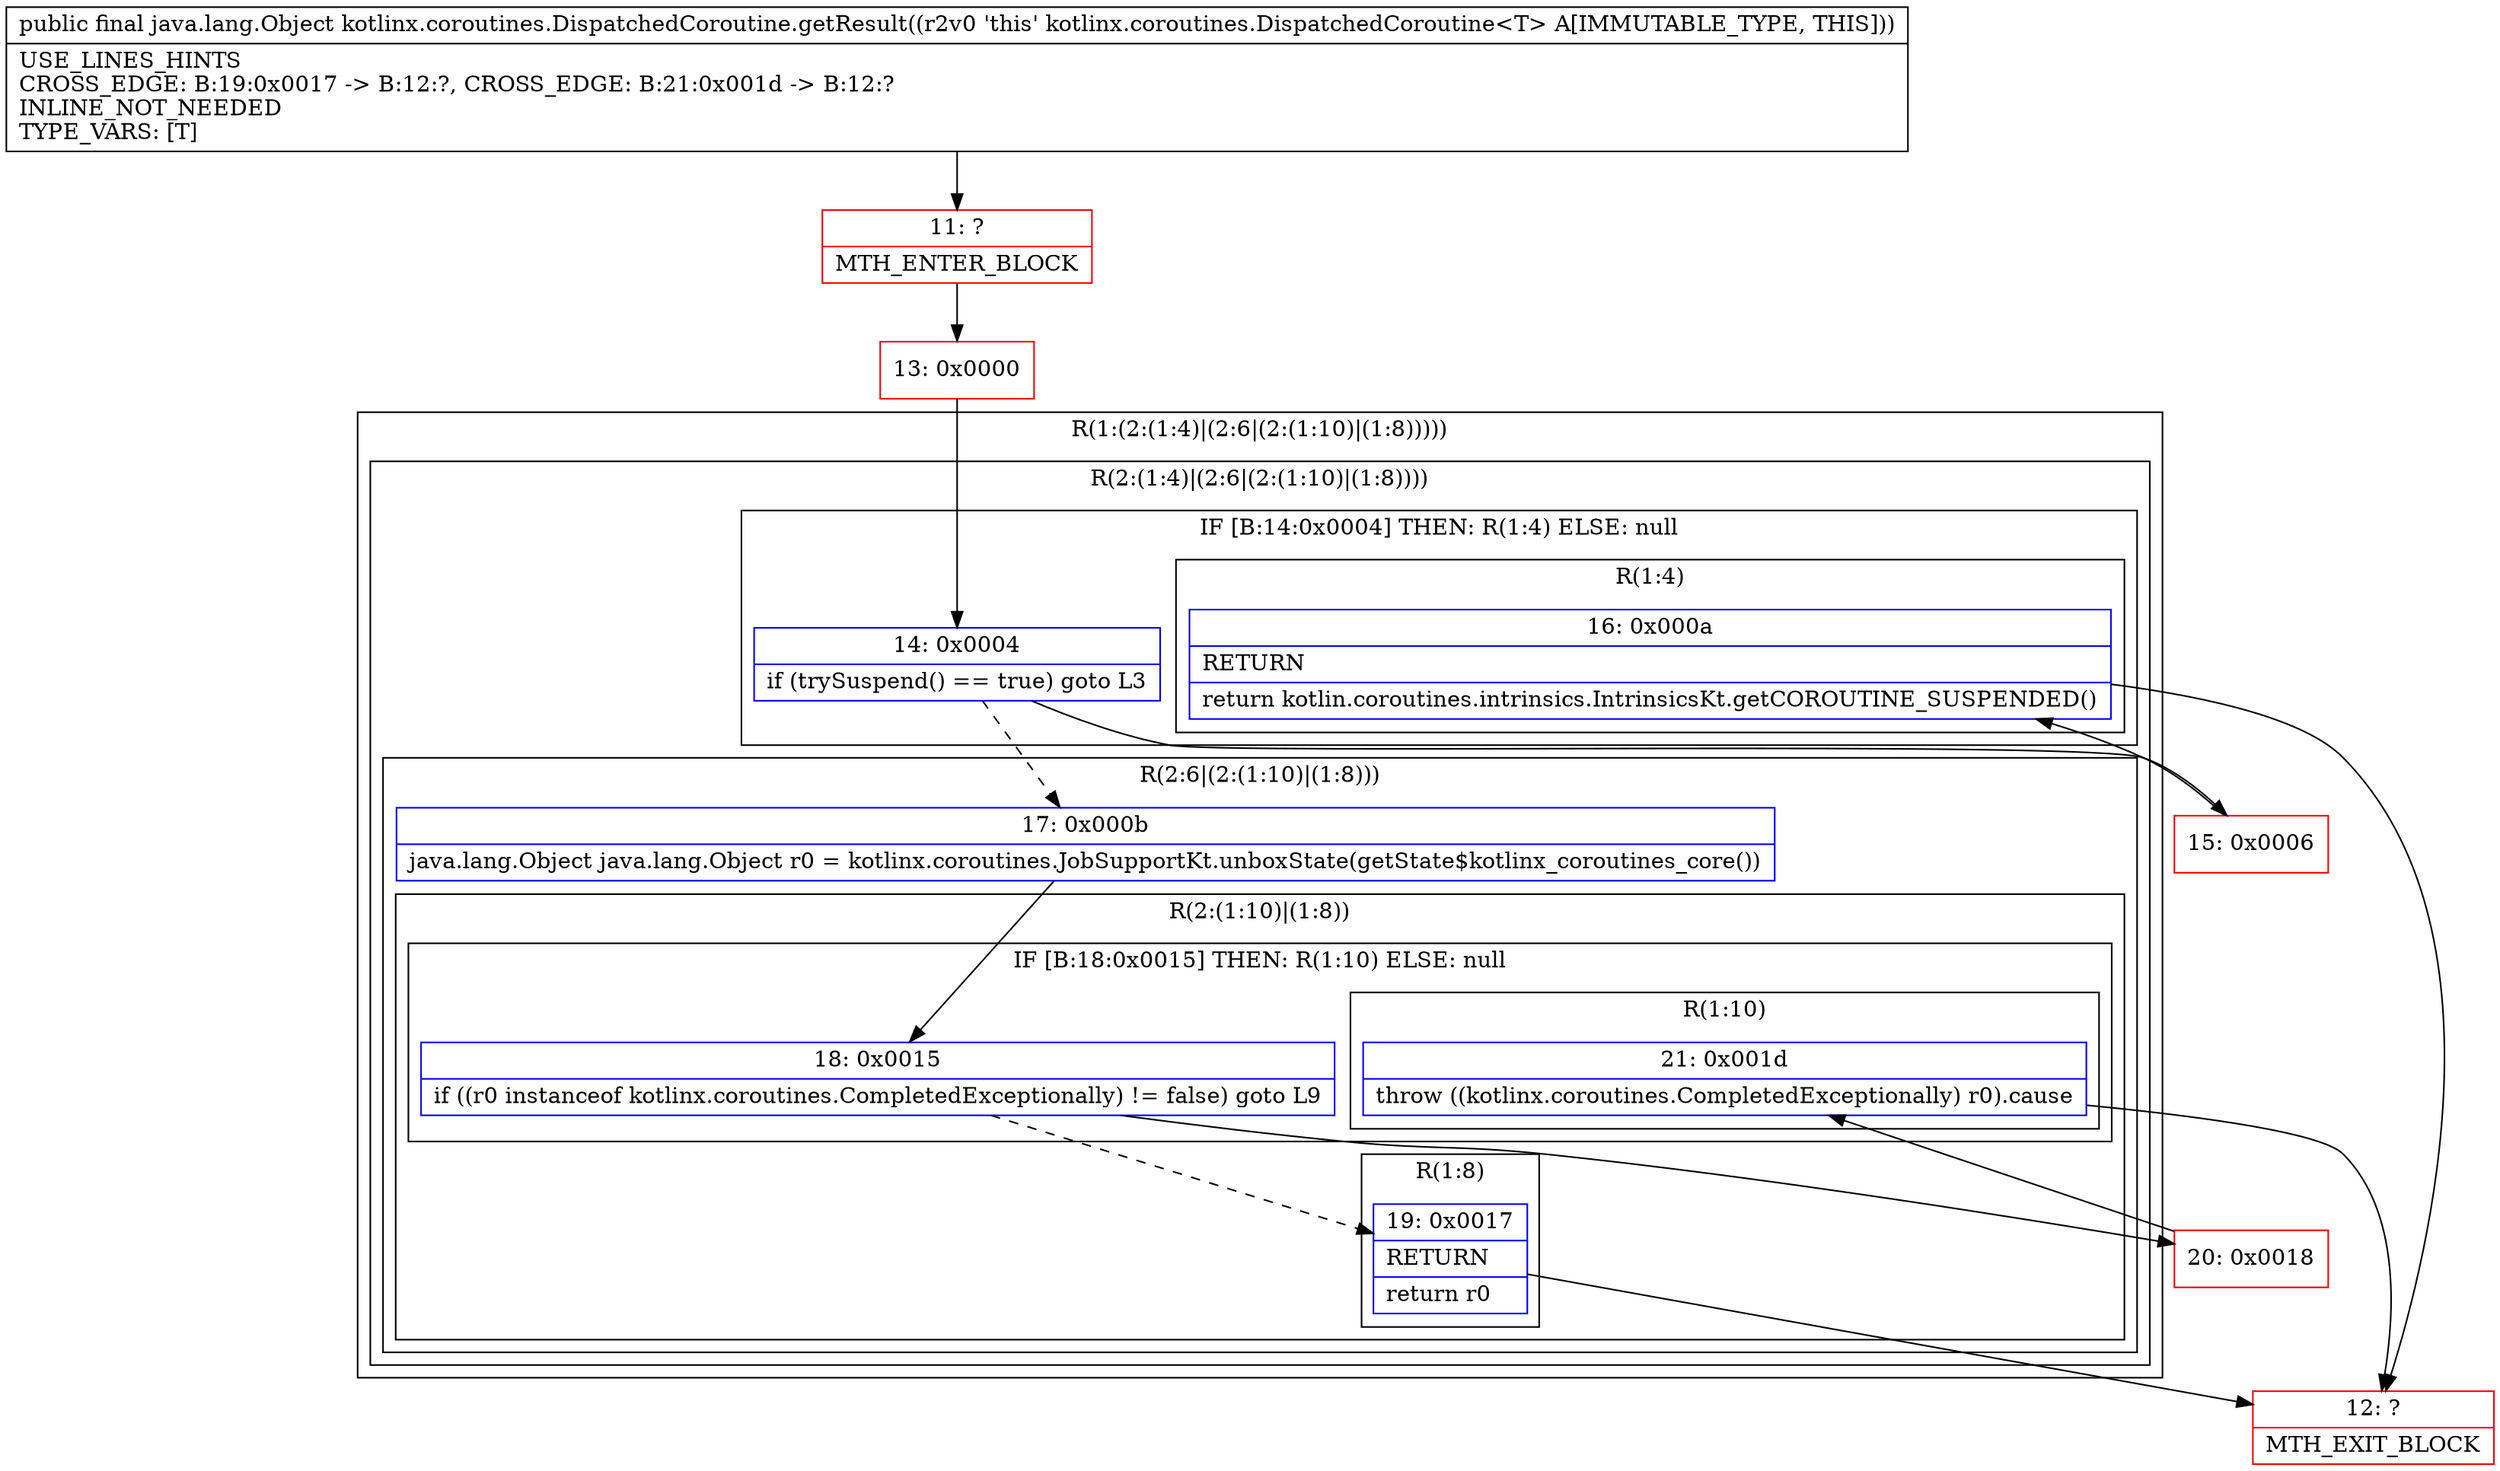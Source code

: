 digraph "CFG forkotlinx.coroutines.DispatchedCoroutine.getResult()Ljava\/lang\/Object;" {
subgraph cluster_Region_335017541 {
label = "R(1:(2:(1:4)|(2:6|(2:(1:10)|(1:8)))))";
node [shape=record,color=blue];
subgraph cluster_Region_759268172 {
label = "R(2:(1:4)|(2:6|(2:(1:10)|(1:8))))";
node [shape=record,color=blue];
subgraph cluster_IfRegion_1504563806 {
label = "IF [B:14:0x0004] THEN: R(1:4) ELSE: null";
node [shape=record,color=blue];
Node_14 [shape=record,label="{14\:\ 0x0004|if (trySuspend() == true) goto L3\l}"];
subgraph cluster_Region_1566068748 {
label = "R(1:4)";
node [shape=record,color=blue];
Node_16 [shape=record,label="{16\:\ 0x000a|RETURN\l|return kotlin.coroutines.intrinsics.IntrinsicsKt.getCOROUTINE_SUSPENDED()\l}"];
}
}
subgraph cluster_Region_472093198 {
label = "R(2:6|(2:(1:10)|(1:8)))";
node [shape=record,color=blue];
Node_17 [shape=record,label="{17\:\ 0x000b|java.lang.Object java.lang.Object r0 = kotlinx.coroutines.JobSupportKt.unboxState(getState$kotlinx_coroutines_core())\l}"];
subgraph cluster_Region_1899085884 {
label = "R(2:(1:10)|(1:8))";
node [shape=record,color=blue];
subgraph cluster_IfRegion_1745017203 {
label = "IF [B:18:0x0015] THEN: R(1:10) ELSE: null";
node [shape=record,color=blue];
Node_18 [shape=record,label="{18\:\ 0x0015|if ((r0 instanceof kotlinx.coroutines.CompletedExceptionally) != false) goto L9\l}"];
subgraph cluster_Region_599180432 {
label = "R(1:10)";
node [shape=record,color=blue];
Node_21 [shape=record,label="{21\:\ 0x001d|throw ((kotlinx.coroutines.CompletedExceptionally) r0).cause\l}"];
}
}
subgraph cluster_Region_1468375305 {
label = "R(1:8)";
node [shape=record,color=blue];
Node_19 [shape=record,label="{19\:\ 0x0017|RETURN\l|return r0\l}"];
}
}
}
}
}
Node_11 [shape=record,color=red,label="{11\:\ ?|MTH_ENTER_BLOCK\l}"];
Node_13 [shape=record,color=red,label="{13\:\ 0x0000}"];
Node_15 [shape=record,color=red,label="{15\:\ 0x0006}"];
Node_12 [shape=record,color=red,label="{12\:\ ?|MTH_EXIT_BLOCK\l}"];
Node_20 [shape=record,color=red,label="{20\:\ 0x0018}"];
MethodNode[shape=record,label="{public final java.lang.Object kotlinx.coroutines.DispatchedCoroutine.getResult((r2v0 'this' kotlinx.coroutines.DispatchedCoroutine\<T\> A[IMMUTABLE_TYPE, THIS]))  | USE_LINES_HINTS\lCROSS_EDGE: B:19:0x0017 \-\> B:12:?, CROSS_EDGE: B:21:0x001d \-\> B:12:?\lINLINE_NOT_NEEDED\lTYPE_VARS: [T]\l}"];
MethodNode -> Node_11;Node_14 -> Node_15;
Node_14 -> Node_17[style=dashed];
Node_16 -> Node_12;
Node_17 -> Node_18;
Node_18 -> Node_19[style=dashed];
Node_18 -> Node_20;
Node_21 -> Node_12;
Node_19 -> Node_12;
Node_11 -> Node_13;
Node_13 -> Node_14;
Node_15 -> Node_16;
Node_20 -> Node_21;
}

